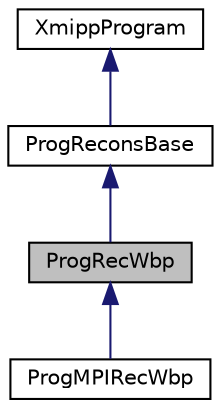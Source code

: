 digraph "ProgRecWbp"
{
  edge [fontname="Helvetica",fontsize="10",labelfontname="Helvetica",labelfontsize="10"];
  node [fontname="Helvetica",fontsize="10",shape=record];
  Node0 [label="ProgRecWbp",height=0.2,width=0.4,color="black", fillcolor="grey75", style="filled", fontcolor="black"];
  Node1 -> Node0 [dir="back",color="midnightblue",fontsize="10",style="solid",fontname="Helvetica"];
  Node1 [label="ProgReconsBase",height=0.2,width=0.4,color="black", fillcolor="white", style="filled",URL="$classProgReconsBase.html"];
  Node2 -> Node1 [dir="back",color="midnightblue",fontsize="10",style="solid",fontname="Helvetica"];
  Node2 [label="XmippProgram",height=0.2,width=0.4,color="black", fillcolor="white", style="filled",URL="$classXmippProgram.html"];
  Node0 -> Node3 [dir="back",color="midnightblue",fontsize="10",style="solid",fontname="Helvetica"];
  Node3 [label="ProgMPIRecWbp",height=0.2,width=0.4,color="black", fillcolor="white", style="filled",URL="$classProgMPIRecWbp.html"];
}
